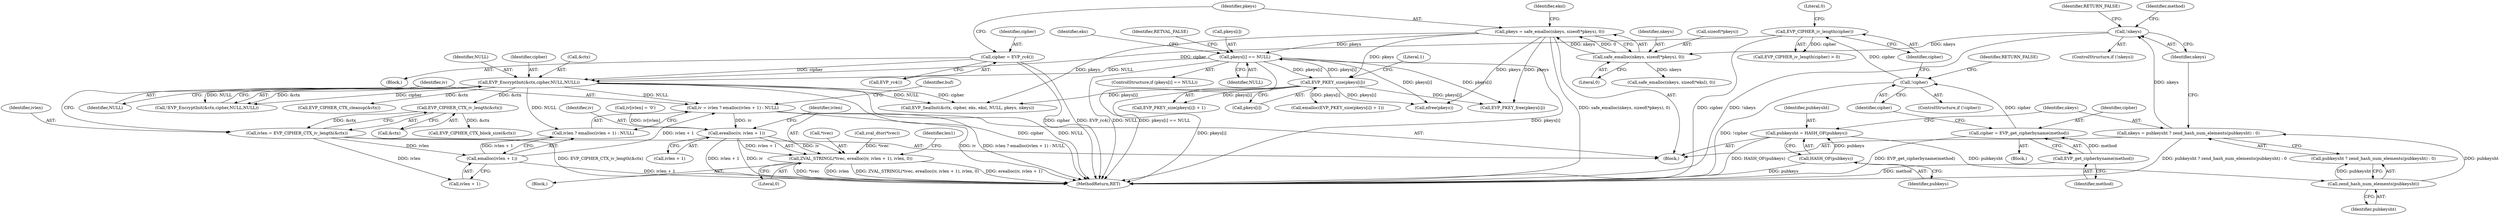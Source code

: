 digraph "0_php_89637c6b41b510c20d262c17483f582f115c66d6@API" {
"1000291" [label="(Call,iv = ivlen ? emalloc(ivlen + 1) : NULL)"];
"1000295" [label="(Call,emalloc(ivlen + 1))"];
"1000286" [label="(Call,ivlen = EVP_CIPHER_CTX_iv_length(&ctx))"];
"1000288" [label="(Call,EVP_CIPHER_CTX_iv_length(&ctx))"];
"1000274" [label="(Call,EVP_EncryptInit(&ctx,cipher,NULL,NULL))"];
"1000177" [label="(Call,cipher = EVP_rc4())"];
"1000170" [label="(Call,EVP_CIPHER_iv_length(cipher))"];
"1000164" [label="(Call,!cipher)"];
"1000159" [label="(Call,cipher = EVP_get_cipherbyname(method))"];
"1000161" [label="(Call,EVP_get_cipherbyname(method))"];
"1000247" [label="(Call,pkeys[i] == NULL)"];
"1000180" [label="(Call,pkeys = safe_emalloc(nkeys, sizeof(*pkeys), 0))"];
"1000182" [label="(Call,safe_emalloc(nkeys, sizeof(*pkeys), 0))"];
"1000152" [label="(Call,!nkeys)"];
"1000144" [label="(Call,nkeys = pubkeysht ? zend_hash_num_elements(pubkeysht) : 0)"];
"1000148" [label="(Call,zend_hash_num_elements(pubkeysht))"];
"1000140" [label="(Call,pubkeysht = HASH_OF(pubkeys))"];
"1000142" [label="(Call,HASH_OF(pubkeys))"];
"1000261" [label="(Call,EVP_PKEY_size(pkeys[i]))"];
"1000444" [label="(Call,erealloc(iv, ivlen + 1))"];
"1000441" [label="(Call,ZVAL_STRINGL(*ivec, erealloc(iv, ivlen + 1), ivlen, 0))"];
"1000446" [label="(Call,ivlen + 1)"];
"1000278" [label="(Identifier,NULL)"];
"1000146" [label="(Call,pubkeysht ? zend_hash_num_elements(pubkeysht) : 0)"];
"1000178" [label="(Identifier,cipher)"];
"1000314" [label="(Call,EVP_SealInit(&ctx, cipher, eks, eksl, NULL, pkeys, nkeys))"];
"1000287" [label="(Identifier,ivlen)"];
"1000260" [label="(Call,EVP_PKEY_size(pkeys[i]) + 1)"];
"1000181" [label="(Identifier,pkeys)"];
"1000177" [label="(Call,cipher = EVP_rc4())"];
"1000435" [label="(Block,)"];
"1000305" [label="(Call,EVP_CIPHER_CTX_block_size(&ctx))"];
"1000279" [label="(Identifier,NULL)"];
"1000171" [label="(Identifier,cipher)"];
"1000155" [label="(Identifier,RETURN_FALSE)"];
"1000145" [label="(Identifier,nkeys)"];
"1000187" [label="(Literal,0)"];
"1000507" [label="(MethodReturn,RET)"];
"1000149" [label="(Identifier,pubkeysht)"];
"1000292" [label="(Identifier,iv)"];
"1000172" [label="(Literal,0)"];
"1000246" [label="(ControlStructure,if (pkeys[i] == NULL))"];
"1000445" [label="(Identifier,iv)"];
"1000449" [label="(Identifier,ivlen)"];
"1000141" [label="(Identifier,pubkeysht)"];
"1000163" [label="(ControlStructure,if (!cipher))"];
"1000182" [label="(Call,safe_emalloc(nkeys, sizeof(*pkeys), 0))"];
"1000265" [label="(Literal,1)"];
"1000262" [label="(Call,pkeys[i])"];
"1000295" [label="(Call,emalloc(ivlen + 1))"];
"1000162" [label="(Identifier,method)"];
"1000503" [label="(Call,efree(pkeys))"];
"1000257" [label="(Identifier,eks)"];
"1000261" [label="(Call,EVP_PKEY_size(pkeys[i]))"];
"1000251" [label="(Identifier,NULL)"];
"1000190" [label="(Call,safe_emalloc(nkeys, sizeof(*eksl), 0))"];
"1000157" [label="(Identifier,method)"];
"1000160" [label="(Identifier,cipher)"];
"1000148" [label="(Call,zend_hash_num_elements(pubkeysht))"];
"1000144" [label="(Call,nkeys = pubkeysht ? zend_hash_num_elements(pubkeysht) : 0)"];
"1000176" [label="(Block,)"];
"1000441" [label="(Call,ZVAL_STRINGL(*ivec, erealloc(iv, ivlen + 1), ivlen, 0))"];
"1000301" [label="(Identifier,buf)"];
"1000152" [label="(Call,!nkeys)"];
"1000153" [label="(Identifier,nkeys)"];
"1000167" [label="(Identifier,RETURN_FALSE)"];
"1000259" [label="(Call,emalloc(EVP_PKEY_size(pkeys[i]) + 1))"];
"1000442" [label="(Call,*ivec)"];
"1000293" [label="(Call,ivlen ? emalloc(ivlen + 1) : NULL)"];
"1000430" [label="(Call,zval_dtor(*ivec))"];
"1000273" [label="(Call,!EVP_EncryptInit(&ctx,cipher,NULL,NULL))"];
"1000164" [label="(Call,!cipher)"];
"1000444" [label="(Call,erealloc(iv, ivlen + 1))"];
"1000486" [label="(Call,EVP_PKEY_free(pkeys[i]))"];
"1000170" [label="(Call,EVP_CIPHER_iv_length(cipher))"];
"1000253" [label="(Identifier,RETVAL_FALSE)"];
"1000248" [label="(Call,pkeys[i])"];
"1000189" [label="(Identifier,eksl)"];
"1000151" [label="(ControlStructure,if (!nkeys))"];
"1000462" [label="(Identifier,len1)"];
"1000277" [label="(Identifier,cipher)"];
"1000142" [label="(Call,HASH_OF(pubkeys))"];
"1000158" [label="(Block,)"];
"1000143" [label="(Identifier,pubkeys)"];
"1000288" [label="(Call,EVP_CIPHER_CTX_iv_length(&ctx))"];
"1000107" [label="(Block,)"];
"1000247" [label="(Call,pkeys[i] == NULL)"];
"1000291" [label="(Call,iv = ivlen ? emalloc(ivlen + 1) : NULL)"];
"1000180" [label="(Call,pkeys = safe_emalloc(nkeys, sizeof(*pkeys), 0))"];
"1000286" [label="(Call,ivlen = EVP_CIPHER_CTX_iv_length(&ctx))"];
"1000140" [label="(Call,pubkeysht = HASH_OF(pubkeys))"];
"1000436" [label="(Call,iv[ivlen] = '\0')"];
"1000296" [label="(Call,ivlen + 1)"];
"1000179" [label="(Call,EVP_rc4())"];
"1000165" [label="(Identifier,cipher)"];
"1000159" [label="(Call,cipher = EVP_get_cipherbyname(method))"];
"1000450" [label="(Literal,0)"];
"1000183" [label="(Identifier,nkeys)"];
"1000289" [label="(Call,&ctx)"];
"1000275" [label="(Call,&ctx)"];
"1000169" [label="(Call,EVP_CIPHER_iv_length(cipher) > 0)"];
"1000274" [label="(Call,EVP_EncryptInit(&ctx,cipher,NULL,NULL))"];
"1000184" [label="(Call,sizeof(*pkeys))"];
"1000161" [label="(Call,EVP_get_cipherbyname(method))"];
"1000282" [label="(Call,EVP_CIPHER_CTX_cleanup(&ctx))"];
"1000291" -> "1000107"  [label="AST: "];
"1000291" -> "1000293"  [label="CFG: "];
"1000292" -> "1000291"  [label="AST: "];
"1000293" -> "1000291"  [label="AST: "];
"1000301" -> "1000291"  [label="CFG: "];
"1000291" -> "1000507"  [label="DDG: iv"];
"1000291" -> "1000507"  [label="DDG: ivlen ? emalloc(ivlen + 1) : NULL"];
"1000295" -> "1000291"  [label="DDG: ivlen + 1"];
"1000274" -> "1000291"  [label="DDG: NULL"];
"1000291" -> "1000444"  [label="DDG: iv"];
"1000295" -> "1000293"  [label="AST: "];
"1000295" -> "1000296"  [label="CFG: "];
"1000296" -> "1000295"  [label="AST: "];
"1000293" -> "1000295"  [label="CFG: "];
"1000295" -> "1000507"  [label="DDG: ivlen + 1"];
"1000295" -> "1000293"  [label="DDG: ivlen + 1"];
"1000286" -> "1000295"  [label="DDG: ivlen"];
"1000286" -> "1000107"  [label="AST: "];
"1000286" -> "1000288"  [label="CFG: "];
"1000287" -> "1000286"  [label="AST: "];
"1000288" -> "1000286"  [label="AST: "];
"1000292" -> "1000286"  [label="CFG: "];
"1000286" -> "1000507"  [label="DDG: EVP_CIPHER_CTX_iv_length(&ctx)"];
"1000288" -> "1000286"  [label="DDG: &ctx"];
"1000286" -> "1000296"  [label="DDG: ivlen"];
"1000288" -> "1000289"  [label="CFG: "];
"1000289" -> "1000288"  [label="AST: "];
"1000274" -> "1000288"  [label="DDG: &ctx"];
"1000288" -> "1000305"  [label="DDG: &ctx"];
"1000274" -> "1000273"  [label="AST: "];
"1000274" -> "1000279"  [label="CFG: "];
"1000275" -> "1000274"  [label="AST: "];
"1000277" -> "1000274"  [label="AST: "];
"1000278" -> "1000274"  [label="AST: "];
"1000279" -> "1000274"  [label="AST: "];
"1000273" -> "1000274"  [label="CFG: "];
"1000274" -> "1000507"  [label="DDG: NULL"];
"1000274" -> "1000507"  [label="DDG: cipher"];
"1000274" -> "1000273"  [label="DDG: &ctx"];
"1000274" -> "1000273"  [label="DDG: cipher"];
"1000274" -> "1000273"  [label="DDG: NULL"];
"1000177" -> "1000274"  [label="DDG: cipher"];
"1000170" -> "1000274"  [label="DDG: cipher"];
"1000247" -> "1000274"  [label="DDG: NULL"];
"1000274" -> "1000282"  [label="DDG: &ctx"];
"1000274" -> "1000293"  [label="DDG: NULL"];
"1000274" -> "1000314"  [label="DDG: cipher"];
"1000274" -> "1000314"  [label="DDG: NULL"];
"1000177" -> "1000176"  [label="AST: "];
"1000177" -> "1000179"  [label="CFG: "];
"1000178" -> "1000177"  [label="AST: "];
"1000179" -> "1000177"  [label="AST: "];
"1000181" -> "1000177"  [label="CFG: "];
"1000177" -> "1000507"  [label="DDG: cipher"];
"1000177" -> "1000507"  [label="DDG: EVP_rc4()"];
"1000170" -> "1000169"  [label="AST: "];
"1000170" -> "1000171"  [label="CFG: "];
"1000171" -> "1000170"  [label="AST: "];
"1000172" -> "1000170"  [label="CFG: "];
"1000170" -> "1000507"  [label="DDG: cipher"];
"1000170" -> "1000169"  [label="DDG: cipher"];
"1000164" -> "1000170"  [label="DDG: cipher"];
"1000164" -> "1000163"  [label="AST: "];
"1000164" -> "1000165"  [label="CFG: "];
"1000165" -> "1000164"  [label="AST: "];
"1000167" -> "1000164"  [label="CFG: "];
"1000171" -> "1000164"  [label="CFG: "];
"1000164" -> "1000507"  [label="DDG: !cipher"];
"1000159" -> "1000164"  [label="DDG: cipher"];
"1000159" -> "1000158"  [label="AST: "];
"1000159" -> "1000161"  [label="CFG: "];
"1000160" -> "1000159"  [label="AST: "];
"1000161" -> "1000159"  [label="AST: "];
"1000165" -> "1000159"  [label="CFG: "];
"1000159" -> "1000507"  [label="DDG: EVP_get_cipherbyname(method)"];
"1000161" -> "1000159"  [label="DDG: method"];
"1000161" -> "1000162"  [label="CFG: "];
"1000162" -> "1000161"  [label="AST: "];
"1000161" -> "1000507"  [label="DDG: method"];
"1000247" -> "1000246"  [label="AST: "];
"1000247" -> "1000251"  [label="CFG: "];
"1000248" -> "1000247"  [label="AST: "];
"1000251" -> "1000247"  [label="AST: "];
"1000253" -> "1000247"  [label="CFG: "];
"1000257" -> "1000247"  [label="CFG: "];
"1000247" -> "1000507"  [label="DDG: pkeys[i]"];
"1000247" -> "1000507"  [label="DDG: NULL"];
"1000247" -> "1000507"  [label="DDG: pkeys[i] == NULL"];
"1000180" -> "1000247"  [label="DDG: pkeys"];
"1000261" -> "1000247"  [label="DDG: pkeys[i]"];
"1000247" -> "1000261"  [label="DDG: pkeys[i]"];
"1000247" -> "1000486"  [label="DDG: pkeys[i]"];
"1000247" -> "1000503"  [label="DDG: pkeys[i]"];
"1000180" -> "1000107"  [label="AST: "];
"1000180" -> "1000182"  [label="CFG: "];
"1000181" -> "1000180"  [label="AST: "];
"1000182" -> "1000180"  [label="AST: "];
"1000189" -> "1000180"  [label="CFG: "];
"1000180" -> "1000507"  [label="DDG: safe_emalloc(nkeys, sizeof(*pkeys), 0)"];
"1000182" -> "1000180"  [label="DDG: nkeys"];
"1000182" -> "1000180"  [label="DDG: 0"];
"1000180" -> "1000261"  [label="DDG: pkeys"];
"1000180" -> "1000314"  [label="DDG: pkeys"];
"1000180" -> "1000486"  [label="DDG: pkeys"];
"1000180" -> "1000503"  [label="DDG: pkeys"];
"1000182" -> "1000187"  [label="CFG: "];
"1000183" -> "1000182"  [label="AST: "];
"1000184" -> "1000182"  [label="AST: "];
"1000187" -> "1000182"  [label="AST: "];
"1000152" -> "1000182"  [label="DDG: nkeys"];
"1000182" -> "1000190"  [label="DDG: nkeys"];
"1000152" -> "1000151"  [label="AST: "];
"1000152" -> "1000153"  [label="CFG: "];
"1000153" -> "1000152"  [label="AST: "];
"1000155" -> "1000152"  [label="CFG: "];
"1000157" -> "1000152"  [label="CFG: "];
"1000152" -> "1000507"  [label="DDG: !nkeys"];
"1000144" -> "1000152"  [label="DDG: nkeys"];
"1000144" -> "1000107"  [label="AST: "];
"1000144" -> "1000146"  [label="CFG: "];
"1000145" -> "1000144"  [label="AST: "];
"1000146" -> "1000144"  [label="AST: "];
"1000153" -> "1000144"  [label="CFG: "];
"1000144" -> "1000507"  [label="DDG: pubkeysht ? zend_hash_num_elements(pubkeysht) : 0"];
"1000148" -> "1000144"  [label="DDG: pubkeysht"];
"1000148" -> "1000146"  [label="AST: "];
"1000148" -> "1000149"  [label="CFG: "];
"1000149" -> "1000148"  [label="AST: "];
"1000146" -> "1000148"  [label="CFG: "];
"1000148" -> "1000146"  [label="DDG: pubkeysht"];
"1000140" -> "1000148"  [label="DDG: pubkeysht"];
"1000140" -> "1000107"  [label="AST: "];
"1000140" -> "1000142"  [label="CFG: "];
"1000141" -> "1000140"  [label="AST: "];
"1000142" -> "1000140"  [label="AST: "];
"1000145" -> "1000140"  [label="CFG: "];
"1000140" -> "1000507"  [label="DDG: HASH_OF(pubkeys)"];
"1000142" -> "1000140"  [label="DDG: pubkeys"];
"1000142" -> "1000143"  [label="CFG: "];
"1000143" -> "1000142"  [label="AST: "];
"1000142" -> "1000507"  [label="DDG: pubkeys"];
"1000261" -> "1000260"  [label="AST: "];
"1000261" -> "1000262"  [label="CFG: "];
"1000262" -> "1000261"  [label="AST: "];
"1000265" -> "1000261"  [label="CFG: "];
"1000261" -> "1000507"  [label="DDG: pkeys[i]"];
"1000261" -> "1000259"  [label="DDG: pkeys[i]"];
"1000261" -> "1000260"  [label="DDG: pkeys[i]"];
"1000261" -> "1000314"  [label="DDG: pkeys[i]"];
"1000261" -> "1000486"  [label="DDG: pkeys[i]"];
"1000261" -> "1000503"  [label="DDG: pkeys[i]"];
"1000444" -> "1000441"  [label="AST: "];
"1000444" -> "1000446"  [label="CFG: "];
"1000445" -> "1000444"  [label="AST: "];
"1000446" -> "1000444"  [label="AST: "];
"1000449" -> "1000444"  [label="CFG: "];
"1000444" -> "1000507"  [label="DDG: ivlen + 1"];
"1000444" -> "1000507"  [label="DDG: iv"];
"1000444" -> "1000441"  [label="DDG: iv"];
"1000444" -> "1000441"  [label="DDG: ivlen + 1"];
"1000436" -> "1000444"  [label="DDG: iv[ivlen]"];
"1000441" -> "1000435"  [label="AST: "];
"1000441" -> "1000450"  [label="CFG: "];
"1000442" -> "1000441"  [label="AST: "];
"1000449" -> "1000441"  [label="AST: "];
"1000450" -> "1000441"  [label="AST: "];
"1000462" -> "1000441"  [label="CFG: "];
"1000441" -> "1000507"  [label="DDG: *ivec"];
"1000441" -> "1000507"  [label="DDG: ivlen"];
"1000441" -> "1000507"  [label="DDG: ZVAL_STRINGL(*ivec, erealloc(iv, ivlen + 1), ivlen, 0)"];
"1000441" -> "1000507"  [label="DDG: erealloc(iv, ivlen + 1)"];
"1000430" -> "1000441"  [label="DDG: *ivec"];
}
